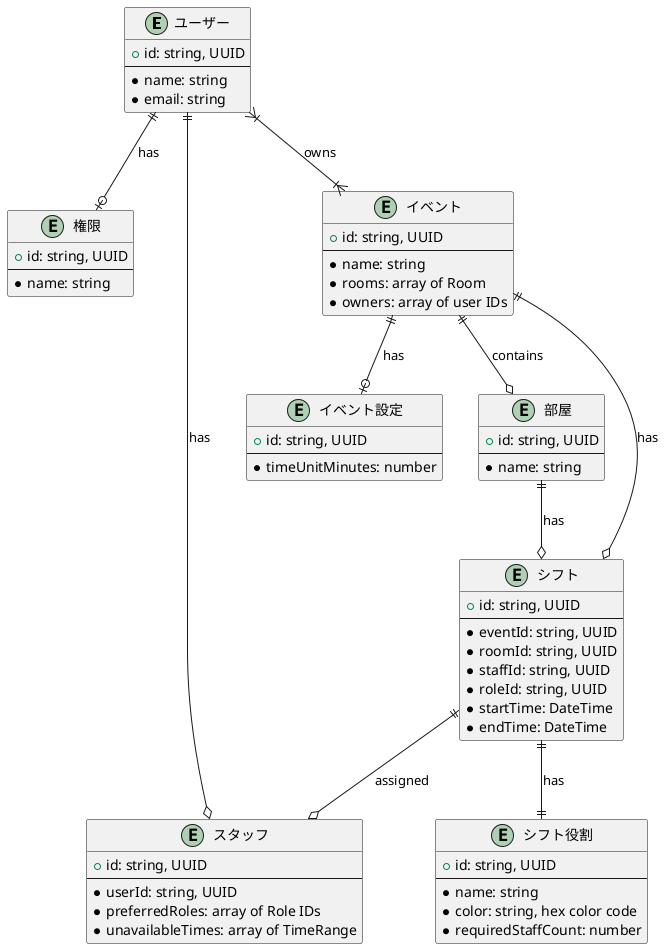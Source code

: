@startuml shiftwoErd

' ログインユーザのメタデータ管理用。
entity "ユーザー" as User {
  +id: string, UUID
  --
  *name: string
  *email: string
}

' ログインユーザの権限管理用テーブル。Adminなどを想定。
entity "権限" as Permission {
  +id: string, UUID
  --
  *name: string
}

' イベントごとのユーザ情報テーブル。
entity "スタッフ" as Staff {
  +id: string, UUID
  --
  *userId: string, UUID
  *preferredRoles: array of Role IDs
  *unavailableTimes: array of TimeRange
}

' 開催されるイベントを管理するテーブル。
entity "イベント" as Event {
  +id: string, UUID
  --
  *name: string
  *rooms: array of Room
  *owners: array of user IDs
}

entity "イベント設定" as EventSetting {
  +id: string, UUID
  --
  *timeUnitMinutes: number
}

entity "部屋" as Room {
  +id: string, UUID
  --
  *name: string
'   *timeTable: array of TimeRange
}

' NOTE: データモデルには存在したものの、テーブルと分けて使い回すものではなさそうなので
'       コメントアウトしています
' entity "時間範囲" as TimeRange {
' '   +id: string, UUID
' '   --
'   *startTime: DateTime
'   *endTime: DateTime
' }

entity "シフト" as Shift {
  +id: string, UUID
  --
  *eventId: string, UUID
  *roomId: string, UUID
  *staffId: string, UUID
  *roleId: string, UUID
  *startTime: DateTime
  *endTime: DateTime
}

' シフトごとに必要な役割を定義するテーブル。
entity "シフト役割" as Role {
  +id: string, UUID
  --
  *name: string
  *color: string, hex color code
  *requiredStaffCount: number
}

User ||--o| Permission : has
User }|--|{ Event : owns
User ||--o Staff : has
Event ||--o Room : contains
Event ||--o Shift : has
Event ||--o| EventSetting : has
Room ||--o Shift : has
Shift ||--o Staff : assigned
Shift ||--|| Role : has

@enduml